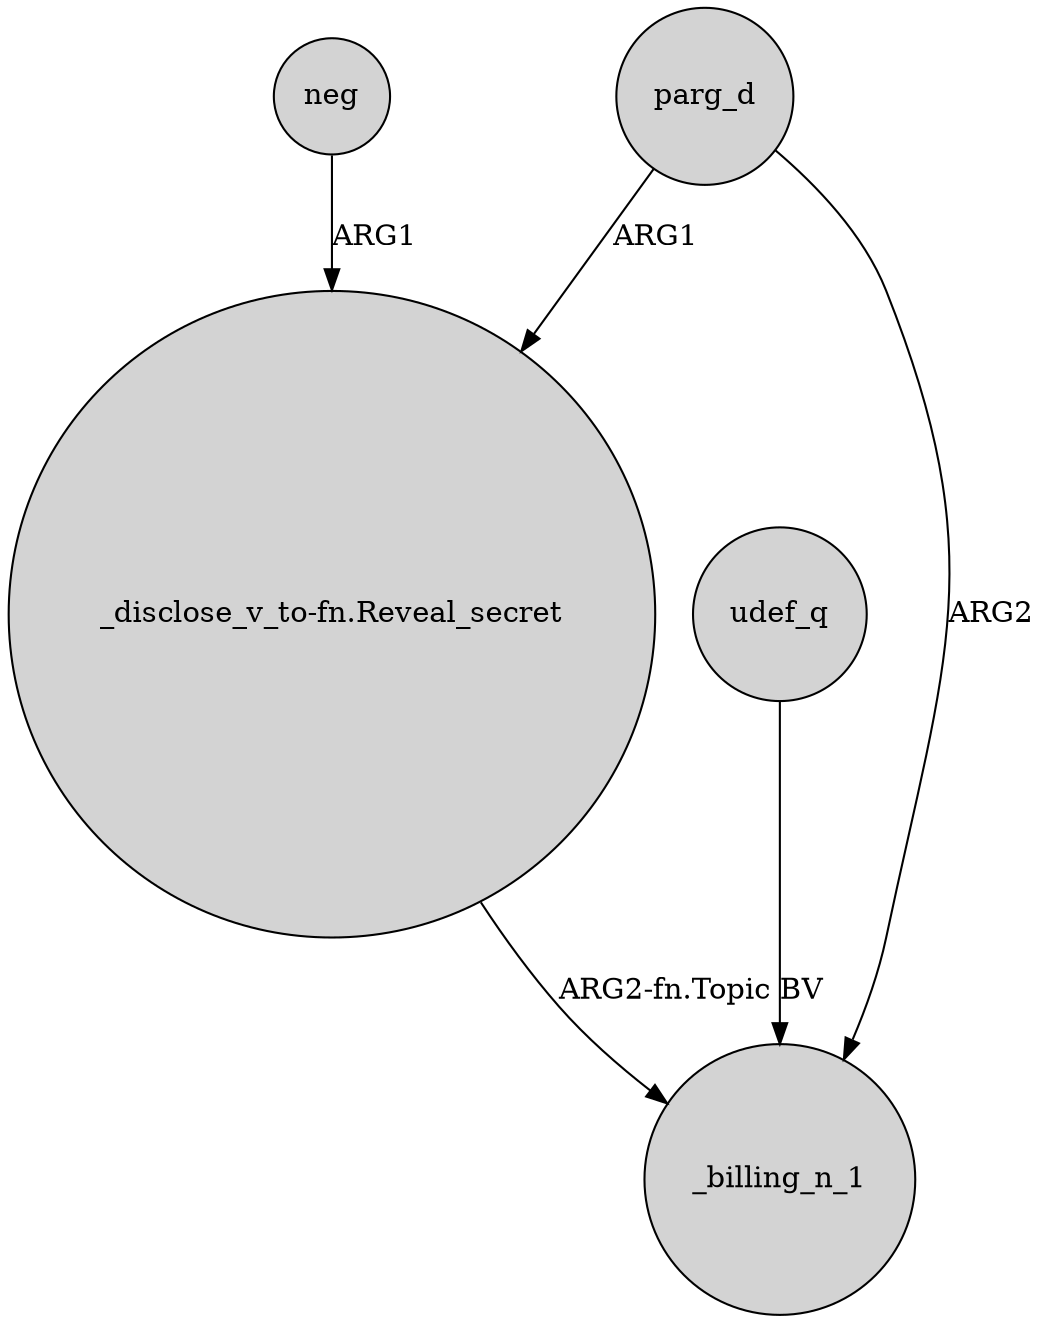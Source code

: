 digraph {
	node [shape=circle style=filled]
	neg -> "_disclose_v_to-fn.Reveal_secret" [label=ARG1]
	udef_q -> _billing_n_1 [label=BV]
	parg_d -> _billing_n_1 [label=ARG2]
	"_disclose_v_to-fn.Reveal_secret" -> _billing_n_1 [label="ARG2-fn.Topic"]
	parg_d -> "_disclose_v_to-fn.Reveal_secret" [label=ARG1]
}
